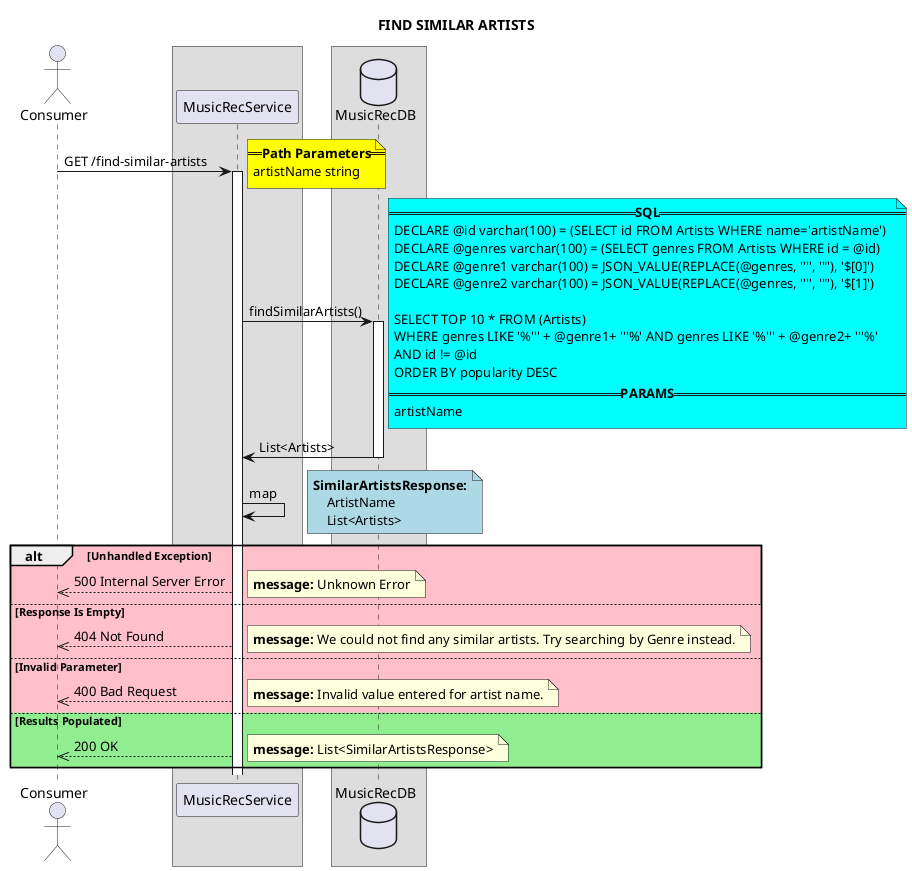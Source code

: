 @startuml findSimilarArtists
title FIND SIMILAR ARTISTS

actor Consumer
box
    participant MusicRecService
end box

box
    database MusicRecDB
end box

Consumer -> MusicRecService: GET /find-similar-artists
activate MusicRecService
    note right #yellow
    ==**Path Parameters**==
    artistName string
    end note

    MusicRecService -> MusicRecDB: findSimilarArtists()
    activate MusicRecDB
        note right #aqua
            ==**SQL**==
            DECLARE @id varchar(100) = (SELECT id FROM Artists WHERE name='artistName')
            DECLARE @genres varchar(100) = (SELECT genres FROM Artists WHERE id = @id)
            DECLARE @genre1 varchar(100) = JSON_VALUE(REPLACE(@genres, '''', '"'), '$[0]')
            DECLARE @genre2 varchar(100) = JSON_VALUE(REPLACE(@genres, '''', '"'), '$[1]')

            SELECT TOP 10 * FROM (Artists)
            WHERE genres LIKE '%''' + @genre1+ '''%' AND genres LIKE '%''' + @genre2+ '''%' 
            AND id != @id
            ORDER BY popularity DESC
            ==**PARAMS**==
            artistName
        end note

    MusicRecDB -> MusicRecService: List<Artists>
    deactivate MusicRecDB

    MusicRecService -> MusicRecService: map
    note right #lightblue
        **SimilarArtistsResponse:**
            ArtistName
            List<Artists>
    end note

    alt #pink Unhandled Exception
        Consumer <<-- MusicRecService: 500 Internal Server Error
        note right
            **message:** Unknown Error
        end note
    else #pink Response Is Empty
        Consumer <<-- MusicRecService: 404 Not Found
        note right
            **message:** We could not find any similar artists. Try searching by Genre instead.
        end note
    else #pink Invalid Parameter
        Consumer <<-- MusicRecService: 400 Bad Request
        note right
            **message:** Invalid value entered for artist name.
        end note
    else #lightgreen Results Populated
        Consumer <<-- MusicRecService: 200 OK
        note right
            **message:** List<SimilarArtistsResponse>
        end note
    end alt
@enduml